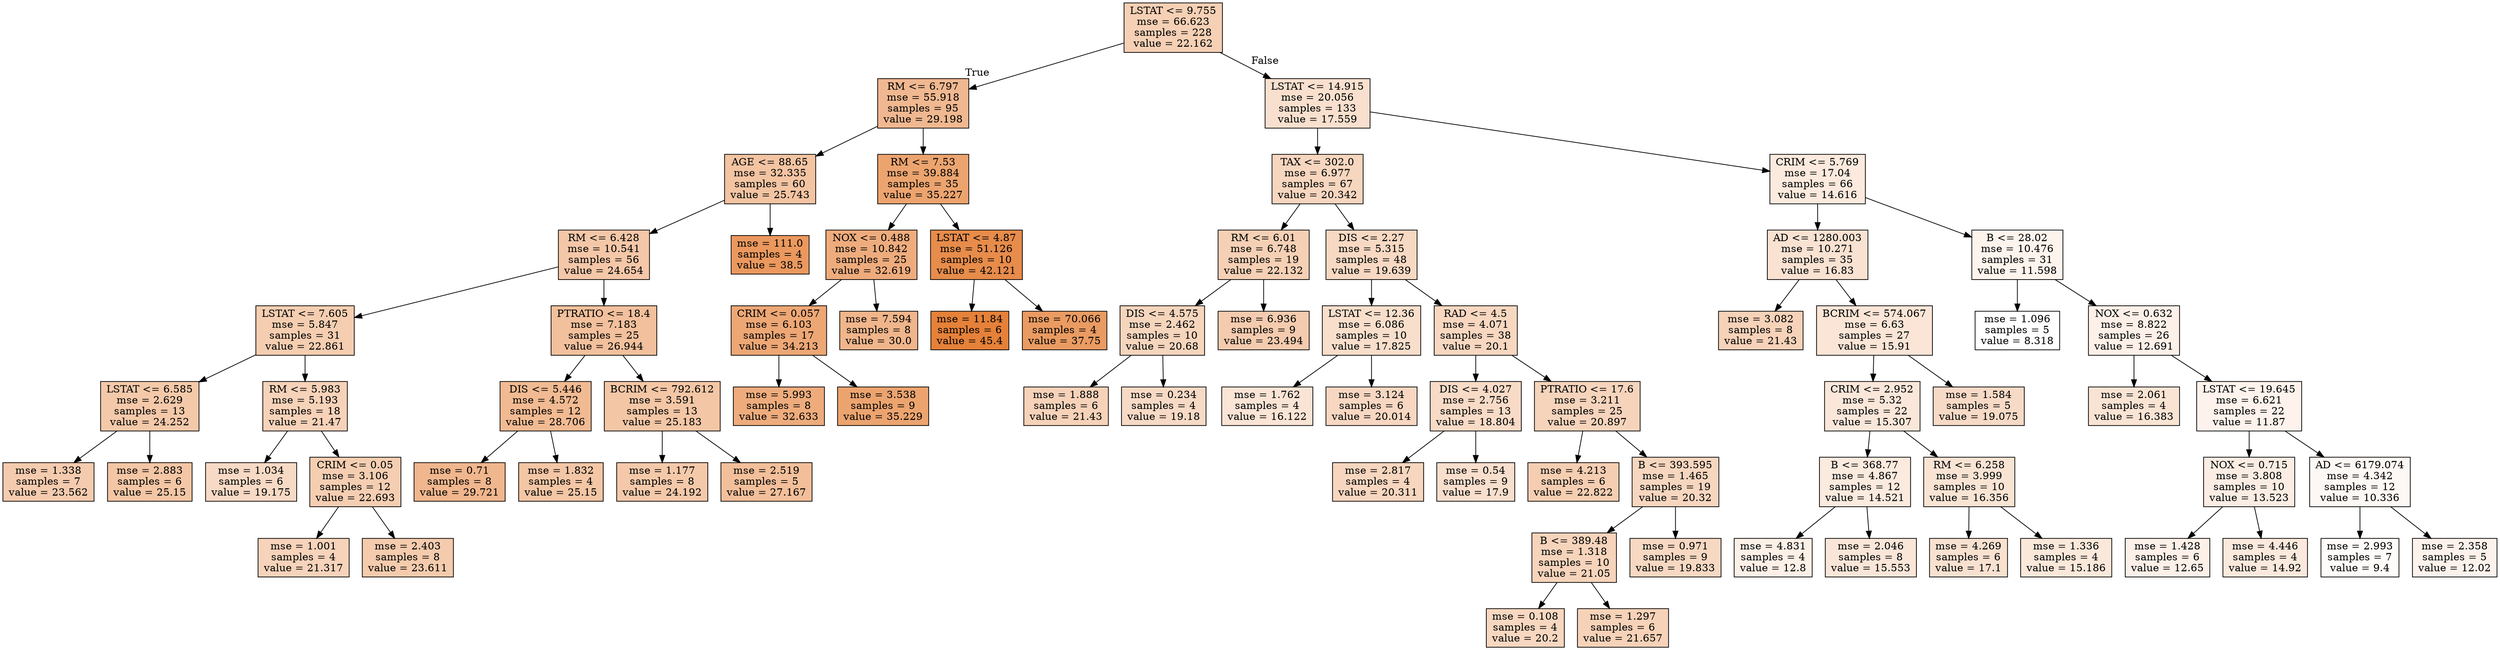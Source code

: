 digraph Tree {
node [shape=box, style="filled", color="black"] ;
0 [label="LSTAT <= 9.755\nmse = 66.623\nsamples = 228\nvalue = 22.162", fillcolor="#f5d0b5"] ;
1 [label="RM <= 6.797\nmse = 55.918\nsamples = 95\nvalue = 29.198", fillcolor="#f0b890"] ;
0 -> 1 [labeldistance=2.5, labelangle=45, headlabel="True"] ;
2 [label="AGE <= 88.65\nmse = 32.335\nsamples = 60\nvalue = 25.743", fillcolor="#f3c4a2"] ;
1 -> 2 ;
3 [label="RM <= 6.428\nmse = 10.541\nsamples = 56\nvalue = 24.654", fillcolor="#f4c7a8"] ;
2 -> 3 ;
4 [label="LSTAT <= 7.605\nmse = 5.847\nsamples = 31\nvalue = 22.861", fillcolor="#f5ceb1"] ;
3 -> 4 ;
5 [label="LSTAT <= 6.585\nmse = 2.629\nsamples = 13\nvalue = 24.252", fillcolor="#f4c9aa"] ;
4 -> 5 ;
6 [label="mse = 1.338\nsamples = 7\nvalue = 23.562", fillcolor="#f4cbae"] ;
5 -> 6 ;
7 [label="mse = 2.883\nsamples = 6\nvalue = 25.15", fillcolor="#f3c6a5"] ;
5 -> 7 ;
8 [label="RM <= 5.983\nmse = 5.193\nsamples = 18\nvalue = 21.47", fillcolor="#f6d2b9"] ;
4 -> 8 ;
9 [label="mse = 1.034\nsamples = 6\nvalue = 19.175", fillcolor="#f7dac5"] ;
8 -> 9 ;
10 [label="CRIM <= 0.05\nmse = 3.106\nsamples = 12\nvalue = 22.693", fillcolor="#f5ceb2"] ;
8 -> 10 ;
11 [label="mse = 1.001\nsamples = 4\nvalue = 21.317", fillcolor="#f6d3ba"] ;
10 -> 11 ;
12 [label="mse = 2.403\nsamples = 8\nvalue = 23.611", fillcolor="#f4cbad"] ;
10 -> 12 ;
13 [label="PTRATIO <= 18.4\nmse = 7.183\nsamples = 25\nvalue = 26.944", fillcolor="#f2c09c"] ;
3 -> 13 ;
14 [label="DIS <= 5.446\nmse = 4.572\nsamples = 12\nvalue = 28.706", fillcolor="#f1ba92"] ;
13 -> 14 ;
15 [label="mse = 0.71\nsamples = 8\nvalue = 29.721", fillcolor="#f0b68d"] ;
14 -> 15 ;
16 [label="mse = 1.832\nsamples = 4\nvalue = 25.15", fillcolor="#f3c6a5"] ;
14 -> 16 ;
17 [label="BCRIM <= 792.612\nmse = 3.591\nsamples = 13\nvalue = 25.183", fillcolor="#f3c6a5"] ;
13 -> 17 ;
18 [label="mse = 1.177\nsamples = 8\nvalue = 24.192", fillcolor="#f4c9aa"] ;
17 -> 18 ;
19 [label="mse = 2.519\nsamples = 5\nvalue = 27.167", fillcolor="#f2bf9a"] ;
17 -> 19 ;
20 [label="mse = 111.0\nsamples = 4\nvalue = 38.5", fillcolor="#ea985e"] ;
2 -> 20 ;
21 [label="RM <= 7.53\nmse = 39.884\nsamples = 35\nvalue = 35.227", fillcolor="#eca46f"] ;
1 -> 21 ;
22 [label="NOX <= 0.488\nmse = 10.842\nsamples = 25\nvalue = 32.619", fillcolor="#eeac7d"] ;
21 -> 22 ;
23 [label="CRIM <= 0.057\nmse = 6.103\nsamples = 17\nvalue = 34.213", fillcolor="#eda775"] ;
22 -> 23 ;
24 [label="mse = 5.993\nsamples = 8\nvalue = 32.633", fillcolor="#eeac7d"] ;
23 -> 24 ;
25 [label="mse = 3.538\nsamples = 9\nvalue = 35.229", fillcolor="#eca46f"] ;
23 -> 25 ;
26 [label="mse = 7.594\nsamples = 8\nvalue = 30.0", fillcolor="#f0b58b"] ;
22 -> 26 ;
27 [label="LSTAT <= 4.87\nmse = 51.126\nsamples = 10\nvalue = 42.121", fillcolor="#e78c4b"] ;
21 -> 27 ;
28 [label="mse = 11.84\nsamples = 6\nvalue = 45.4", fillcolor="#e58139"] ;
27 -> 28 ;
29 [label="mse = 70.066\nsamples = 4\nvalue = 37.75", fillcolor="#ea9b62"] ;
27 -> 29 ;
30 [label="LSTAT <= 14.915\nmse = 20.056\nsamples = 133\nvalue = 17.559", fillcolor="#f9e0ce"] ;
0 -> 30 [labeldistance=2.5, labelangle=-45, headlabel="False"] ;
31 [label="TAX <= 302.0\nmse = 6.977\nsamples = 67\nvalue = 20.342", fillcolor="#f7d6bf"] ;
30 -> 31 ;
32 [label="RM <= 6.01\nmse = 6.748\nsamples = 19\nvalue = 22.132", fillcolor="#f5d0b5"] ;
31 -> 32 ;
33 [label="DIS <= 4.575\nmse = 2.462\nsamples = 10\nvalue = 20.68", fillcolor="#f6d5bd"] ;
32 -> 33 ;
34 [label="mse = 1.888\nsamples = 6\nvalue = 21.43", fillcolor="#f6d2b9"] ;
33 -> 34 ;
35 [label="mse = 0.234\nsamples = 4\nvalue = 19.18", fillcolor="#f7dac5"] ;
33 -> 35 ;
36 [label="mse = 6.936\nsamples = 9\nvalue = 23.494", fillcolor="#f4cbae"] ;
32 -> 36 ;
37 [label="DIS <= 2.27\nmse = 5.315\nsamples = 48\nvalue = 19.639", fillcolor="#f7d9c3"] ;
31 -> 37 ;
38 [label="LSTAT <= 12.36\nmse = 6.086\nsamples = 10\nvalue = 17.825", fillcolor="#f8dfcc"] ;
37 -> 38 ;
39 [label="mse = 1.762\nsamples = 4\nvalue = 16.122", fillcolor="#fae4d5"] ;
38 -> 39 ;
40 [label="mse = 3.124\nsamples = 6\nvalue = 20.014", fillcolor="#f7d7c1"] ;
38 -> 40 ;
41 [label="RAD <= 4.5\nmse = 4.071\nsamples = 38\nvalue = 20.1", fillcolor="#f7d7c0"] ;
37 -> 41 ;
42 [label="DIS <= 4.027\nmse = 2.756\nsamples = 13\nvalue = 18.804", fillcolor="#f8dbc7"] ;
41 -> 42 ;
43 [label="mse = 2.817\nsamples = 4\nvalue = 20.311", fillcolor="#f7d6bf"] ;
42 -> 43 ;
44 [label="mse = 0.54\nsamples = 9\nvalue = 17.9", fillcolor="#f8decc"] ;
42 -> 44 ;
45 [label="PTRATIO <= 17.6\nmse = 3.211\nsamples = 25\nvalue = 20.897", fillcolor="#f6d4bc"] ;
41 -> 45 ;
46 [label="mse = 4.213\nsamples = 6\nvalue = 22.822", fillcolor="#f5ceb2"] ;
45 -> 46 ;
47 [label="B <= 393.595\nmse = 1.465\nsamples = 19\nvalue = 20.32", fillcolor="#f7d6bf"] ;
45 -> 47 ;
48 [label="B <= 389.48\nmse = 1.318\nsamples = 10\nvalue = 21.05", fillcolor="#f6d4bb"] ;
47 -> 48 ;
49 [label="mse = 0.108\nsamples = 4\nvalue = 20.2", fillcolor="#f7d7c0"] ;
48 -> 49 ;
50 [label="mse = 1.297\nsamples = 6\nvalue = 21.657", fillcolor="#f6d2b8"] ;
48 -> 50 ;
51 [label="mse = 0.971\nsamples = 9\nvalue = 19.833", fillcolor="#f7d8c2"] ;
47 -> 51 ;
52 [label="CRIM <= 5.769\nmse = 17.04\nsamples = 66\nvalue = 14.616", fillcolor="#fbeadd"] ;
30 -> 52 ;
53 [label="AD <= 1280.003\nmse = 10.271\nsamples = 35\nvalue = 16.83", fillcolor="#f9e2d2"] ;
52 -> 53 ;
54 [label="mse = 3.082\nsamples = 8\nvalue = 21.43", fillcolor="#f6d2b9"] ;
53 -> 54 ;
55 [label="BCRIM <= 574.067\nmse = 6.63\nsamples = 27\nvalue = 15.91", fillcolor="#fae5d6"] ;
53 -> 55 ;
56 [label="CRIM <= 2.952\nmse = 5.32\nsamples = 22\nvalue = 15.307", fillcolor="#fae7da"] ;
55 -> 56 ;
57 [label="B <= 368.77\nmse = 4.867\nsamples = 12\nvalue = 14.521", fillcolor="#fbeade"] ;
56 -> 57 ;
58 [label="mse = 4.831\nsamples = 4\nvalue = 12.8", fillcolor="#fcf0e7"] ;
57 -> 58 ;
59 [label="mse = 2.046\nsamples = 8\nvalue = 15.553", fillcolor="#fae6d8"] ;
57 -> 59 ;
60 [label="RM <= 6.258\nmse = 3.999\nsamples = 10\nvalue = 16.356", fillcolor="#f9e4d4"] ;
56 -> 60 ;
61 [label="mse = 4.269\nsamples = 6\nvalue = 17.1", fillcolor="#f9e1d0"] ;
60 -> 61 ;
62 [label="mse = 1.336\nsamples = 4\nvalue = 15.186", fillcolor="#fae8da"] ;
60 -> 62 ;
63 [label="mse = 1.584\nsamples = 5\nvalue = 19.075", fillcolor="#f7dac6"] ;
55 -> 63 ;
64 [label="B <= 28.02\nmse = 10.476\nsamples = 31\nvalue = 11.598", fillcolor="#fdf4ed"] ;
52 -> 64 ;
65 [label="mse = 1.096\nsamples = 5\nvalue = 8.318", fillcolor="#ffffff"] ;
64 -> 65 ;
66 [label="NOX <= 0.632\nmse = 8.822\nsamples = 26\nvalue = 12.691", fillcolor="#fcf0e8"] ;
64 -> 66 ;
67 [label="mse = 2.061\nsamples = 4\nvalue = 16.383", fillcolor="#f9e4d4"] ;
66 -> 67 ;
68 [label="LSTAT <= 19.645\nmse = 6.621\nsamples = 22\nvalue = 11.87", fillcolor="#fdf3ec"] ;
66 -> 68 ;
69 [label="NOX <= 0.715\nmse = 3.808\nsamples = 10\nvalue = 13.523", fillcolor="#fbede3"] ;
68 -> 69 ;
70 [label="mse = 1.428\nsamples = 6\nvalue = 12.65", fillcolor="#fcf0e8"] ;
69 -> 70 ;
71 [label="mse = 4.446\nsamples = 4\nvalue = 14.92", fillcolor="#fae9dc"] ;
69 -> 71 ;
72 [label="AD <= 6179.074\nmse = 4.342\nsamples = 12\nvalue = 10.336", fillcolor="#fef8f4"] ;
68 -> 72 ;
73 [label="mse = 2.993\nsamples = 7\nvalue = 9.4", fillcolor="#fefbf9"] ;
72 -> 73 ;
74 [label="mse = 2.358\nsamples = 5\nvalue = 12.02", fillcolor="#fcf2eb"] ;
72 -> 74 ;
}